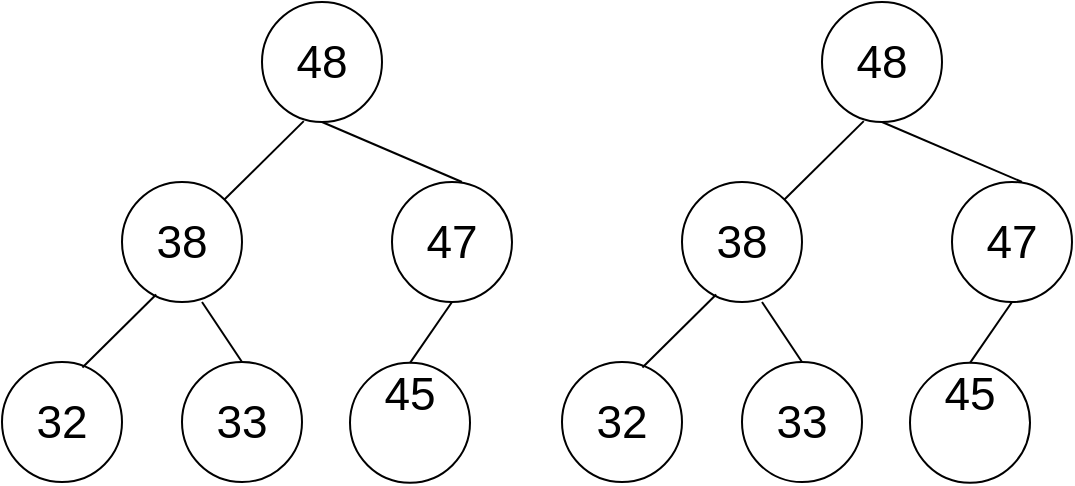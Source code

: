 <mxfile version="17.4.6" type="github">
  <diagram id="PXz2ZnXhkv3Wn1BKRrqW" name="Page-1">
    <mxGraphModel dx="875" dy="472" grid="1" gridSize="10" guides="1" tooltips="1" connect="1" arrows="1" fold="1" page="1" pageScale="1" pageWidth="850" pageHeight="1100" math="0" shadow="0">
      <root>
        <mxCell id="0" />
        <mxCell id="1" parent="0" />
        <mxCell id="CwhJK2UXHpZxdfYyrWX5-1" value="&lt;font style=&quot;font-size: 23px&quot;&gt;48&lt;/font&gt;" style="ellipse;whiteSpace=wrap;html=1;aspect=fixed;fontSize=12;" vertex="1" parent="1">
          <mxGeometry x="290" y="460" width="60" height="60" as="geometry" />
        </mxCell>
        <mxCell id="CwhJK2UXHpZxdfYyrWX5-2" value="&lt;font style=&quot;font-size: 23px&quot;&gt;38&lt;/font&gt;" style="ellipse;whiteSpace=wrap;html=1;aspect=fixed;fontSize=12;" vertex="1" parent="1">
          <mxGeometry x="220" y="550" width="60" height="60" as="geometry" />
        </mxCell>
        <mxCell id="CwhJK2UXHpZxdfYyrWX5-3" value="&lt;font&gt;&lt;font style=&quot;font-size: 23px&quot;&gt;47&lt;/font&gt;&lt;br&gt;&lt;/font&gt;" style="ellipse;whiteSpace=wrap;html=1;aspect=fixed;fontSize=12;" vertex="1" parent="1">
          <mxGeometry x="355" y="550" width="60" height="60" as="geometry" />
        </mxCell>
        <mxCell id="CwhJK2UXHpZxdfYyrWX5-4" value="&lt;font style=&quot;font-size: 23px&quot;&gt;32&lt;/font&gt;" style="ellipse;whiteSpace=wrap;html=1;aspect=fixed;fontSize=12;" vertex="1" parent="1">
          <mxGeometry x="160" y="640" width="60" height="60" as="geometry" />
        </mxCell>
        <mxCell id="CwhJK2UXHpZxdfYyrWX5-5" value="&lt;font style=&quot;font-size: 23px&quot;&gt;33&lt;/font&gt;" style="ellipse;whiteSpace=wrap;html=1;aspect=fixed;fontSize=12;" vertex="1" parent="1">
          <mxGeometry x="250" y="640" width="60" height="60" as="geometry" />
        </mxCell>
        <mxCell id="CwhJK2UXHpZxdfYyrWX5-6" value="" style="endArrow=none;html=1;rounded=0;fontSize=23;entryX=0.5;entryY=1;entryDx=0;entryDy=0;" edge="1" parent="1" target="CwhJK2UXHpZxdfYyrWX5-1">
          <mxGeometry width="50" height="50" relative="1" as="geometry">
            <mxPoint x="390" y="550" as="sourcePoint" />
            <mxPoint x="440" y="500" as="targetPoint" />
          </mxGeometry>
        </mxCell>
        <mxCell id="CwhJK2UXHpZxdfYyrWX5-7" value="" style="endArrow=none;html=1;rounded=0;fontSize=23;entryX=0.348;entryY=0.993;entryDx=0;entryDy=0;exitX=1;exitY=0;exitDx=0;exitDy=0;entryPerimeter=0;" edge="1" parent="1" source="CwhJK2UXHpZxdfYyrWX5-2" target="CwhJK2UXHpZxdfYyrWX5-1">
          <mxGeometry width="50" height="50" relative="1" as="geometry">
            <mxPoint x="400" y="560" as="sourcePoint" />
            <mxPoint x="330" y="530" as="targetPoint" />
          </mxGeometry>
        </mxCell>
        <mxCell id="CwhJK2UXHpZxdfYyrWX5-8" value="" style="endArrow=none;html=1;rounded=0;fontSize=23;entryX=0.285;entryY=0.937;entryDx=0;entryDy=0;exitX=1;exitY=0;exitDx=0;exitDy=0;entryPerimeter=0;" edge="1" parent="1" target="CwhJK2UXHpZxdfYyrWX5-2">
          <mxGeometry width="50" height="50" relative="1" as="geometry">
            <mxPoint x="200.213" y="642.787" as="sourcePoint" />
            <mxPoint x="239.88" y="603.58" as="targetPoint" />
          </mxGeometry>
        </mxCell>
        <mxCell id="CwhJK2UXHpZxdfYyrWX5-9" value="" style="endArrow=none;html=1;rounded=0;fontSize=23;entryX=0.5;entryY=1;entryDx=0;entryDy=0;exitX=0.5;exitY=0;exitDx=0;exitDy=0;" edge="1" parent="1" source="CwhJK2UXHpZxdfYyrWX5-5">
          <mxGeometry width="50" height="50" relative="1" as="geometry">
            <mxPoint x="330" y="640" as="sourcePoint" />
            <mxPoint x="260" y="610" as="targetPoint" />
          </mxGeometry>
        </mxCell>
        <mxCell id="CwhJK2UXHpZxdfYyrWX5-54" value="&lt;font style=&quot;font-size: 23px&quot;&gt;45&lt;br&gt;&lt;br&gt;&lt;/font&gt;" style="ellipse;whiteSpace=wrap;html=1;aspect=fixed;fontSize=12;" vertex="1" parent="1">
          <mxGeometry x="334" y="640.42" width="60" height="60" as="geometry" />
        </mxCell>
        <mxCell id="CwhJK2UXHpZxdfYyrWX5-55" value="" style="endArrow=none;html=1;rounded=0;fontSize=23;entryX=0.5;entryY=1;entryDx=0;entryDy=0;exitX=0.5;exitY=0;exitDx=0;exitDy=0;" edge="1" parent="1" source="CwhJK2UXHpZxdfYyrWX5-54" target="CwhJK2UXHpZxdfYyrWX5-3">
          <mxGeometry width="50" height="50" relative="1" as="geometry">
            <mxPoint x="514" y="650.42" as="sourcePoint" />
            <mxPoint x="424.88" y="610" as="targetPoint" />
          </mxGeometry>
        </mxCell>
        <mxCell id="CwhJK2UXHpZxdfYyrWX5-67" value="&lt;font style=&quot;font-size: 23px&quot;&gt;48&lt;/font&gt;" style="ellipse;whiteSpace=wrap;html=1;aspect=fixed;fontSize=12;" vertex="1" parent="1">
          <mxGeometry x="570" y="460" width="60" height="60" as="geometry" />
        </mxCell>
        <mxCell id="CwhJK2UXHpZxdfYyrWX5-68" value="&lt;font style=&quot;font-size: 23px&quot;&gt;38&lt;/font&gt;" style="ellipse;whiteSpace=wrap;html=1;aspect=fixed;fontSize=12;" vertex="1" parent="1">
          <mxGeometry x="500" y="550" width="60" height="60" as="geometry" />
        </mxCell>
        <mxCell id="CwhJK2UXHpZxdfYyrWX5-69" value="&lt;font&gt;&lt;font style=&quot;font-size: 23px&quot;&gt;47&lt;/font&gt;&lt;br&gt;&lt;/font&gt;" style="ellipse;whiteSpace=wrap;html=1;aspect=fixed;fontSize=12;" vertex="1" parent="1">
          <mxGeometry x="635" y="550" width="60" height="60" as="geometry" />
        </mxCell>
        <mxCell id="CwhJK2UXHpZxdfYyrWX5-70" value="&lt;font style=&quot;font-size: 23px&quot;&gt;32&lt;/font&gt;" style="ellipse;whiteSpace=wrap;html=1;aspect=fixed;fontSize=12;" vertex="1" parent="1">
          <mxGeometry x="440" y="640" width="60" height="60" as="geometry" />
        </mxCell>
        <mxCell id="CwhJK2UXHpZxdfYyrWX5-71" value="&lt;font style=&quot;font-size: 23px&quot;&gt;33&lt;/font&gt;" style="ellipse;whiteSpace=wrap;html=1;aspect=fixed;fontSize=12;" vertex="1" parent="1">
          <mxGeometry x="530" y="640" width="60" height="60" as="geometry" />
        </mxCell>
        <mxCell id="CwhJK2UXHpZxdfYyrWX5-72" value="" style="endArrow=none;html=1;rounded=0;fontSize=23;entryX=0.5;entryY=1;entryDx=0;entryDy=0;" edge="1" parent="1" target="CwhJK2UXHpZxdfYyrWX5-67">
          <mxGeometry width="50" height="50" relative="1" as="geometry">
            <mxPoint x="670" y="550" as="sourcePoint" />
            <mxPoint x="720" y="500" as="targetPoint" />
          </mxGeometry>
        </mxCell>
        <mxCell id="CwhJK2UXHpZxdfYyrWX5-73" value="" style="endArrow=none;html=1;rounded=0;fontSize=23;entryX=0.348;entryY=0.993;entryDx=0;entryDy=0;exitX=1;exitY=0;exitDx=0;exitDy=0;entryPerimeter=0;" edge="1" parent="1" source="CwhJK2UXHpZxdfYyrWX5-68" target="CwhJK2UXHpZxdfYyrWX5-67">
          <mxGeometry width="50" height="50" relative="1" as="geometry">
            <mxPoint x="680" y="560" as="sourcePoint" />
            <mxPoint x="610" y="530" as="targetPoint" />
          </mxGeometry>
        </mxCell>
        <mxCell id="CwhJK2UXHpZxdfYyrWX5-74" value="" style="endArrow=none;html=1;rounded=0;fontSize=23;entryX=0.285;entryY=0.937;entryDx=0;entryDy=0;exitX=1;exitY=0;exitDx=0;exitDy=0;entryPerimeter=0;" edge="1" parent="1" target="CwhJK2UXHpZxdfYyrWX5-68">
          <mxGeometry width="50" height="50" relative="1" as="geometry">
            <mxPoint x="480.213" y="642.787" as="sourcePoint" />
            <mxPoint x="519.88" y="603.58" as="targetPoint" />
          </mxGeometry>
        </mxCell>
        <mxCell id="CwhJK2UXHpZxdfYyrWX5-75" value="" style="endArrow=none;html=1;rounded=0;fontSize=23;entryX=0.5;entryY=1;entryDx=0;entryDy=0;exitX=0.5;exitY=0;exitDx=0;exitDy=0;" edge="1" parent="1" source="CwhJK2UXHpZxdfYyrWX5-71">
          <mxGeometry width="50" height="50" relative="1" as="geometry">
            <mxPoint x="610" y="640" as="sourcePoint" />
            <mxPoint x="540" y="610" as="targetPoint" />
          </mxGeometry>
        </mxCell>
        <mxCell id="CwhJK2UXHpZxdfYyrWX5-76" value="&lt;font style=&quot;font-size: 23px&quot;&gt;45&lt;br&gt;&lt;br&gt;&lt;/font&gt;" style="ellipse;whiteSpace=wrap;html=1;aspect=fixed;fontSize=12;" vertex="1" parent="1">
          <mxGeometry x="614" y="640.42" width="60" height="60" as="geometry" />
        </mxCell>
        <mxCell id="CwhJK2UXHpZxdfYyrWX5-77" value="" style="endArrow=none;html=1;rounded=0;fontSize=23;entryX=0.5;entryY=1;entryDx=0;entryDy=0;exitX=0.5;exitY=0;exitDx=0;exitDy=0;" edge="1" parent="1" source="CwhJK2UXHpZxdfYyrWX5-76" target="CwhJK2UXHpZxdfYyrWX5-69">
          <mxGeometry width="50" height="50" relative="1" as="geometry">
            <mxPoint x="794" y="650.42" as="sourcePoint" />
            <mxPoint x="704.88" y="610" as="targetPoint" />
          </mxGeometry>
        </mxCell>
      </root>
    </mxGraphModel>
  </diagram>
</mxfile>
